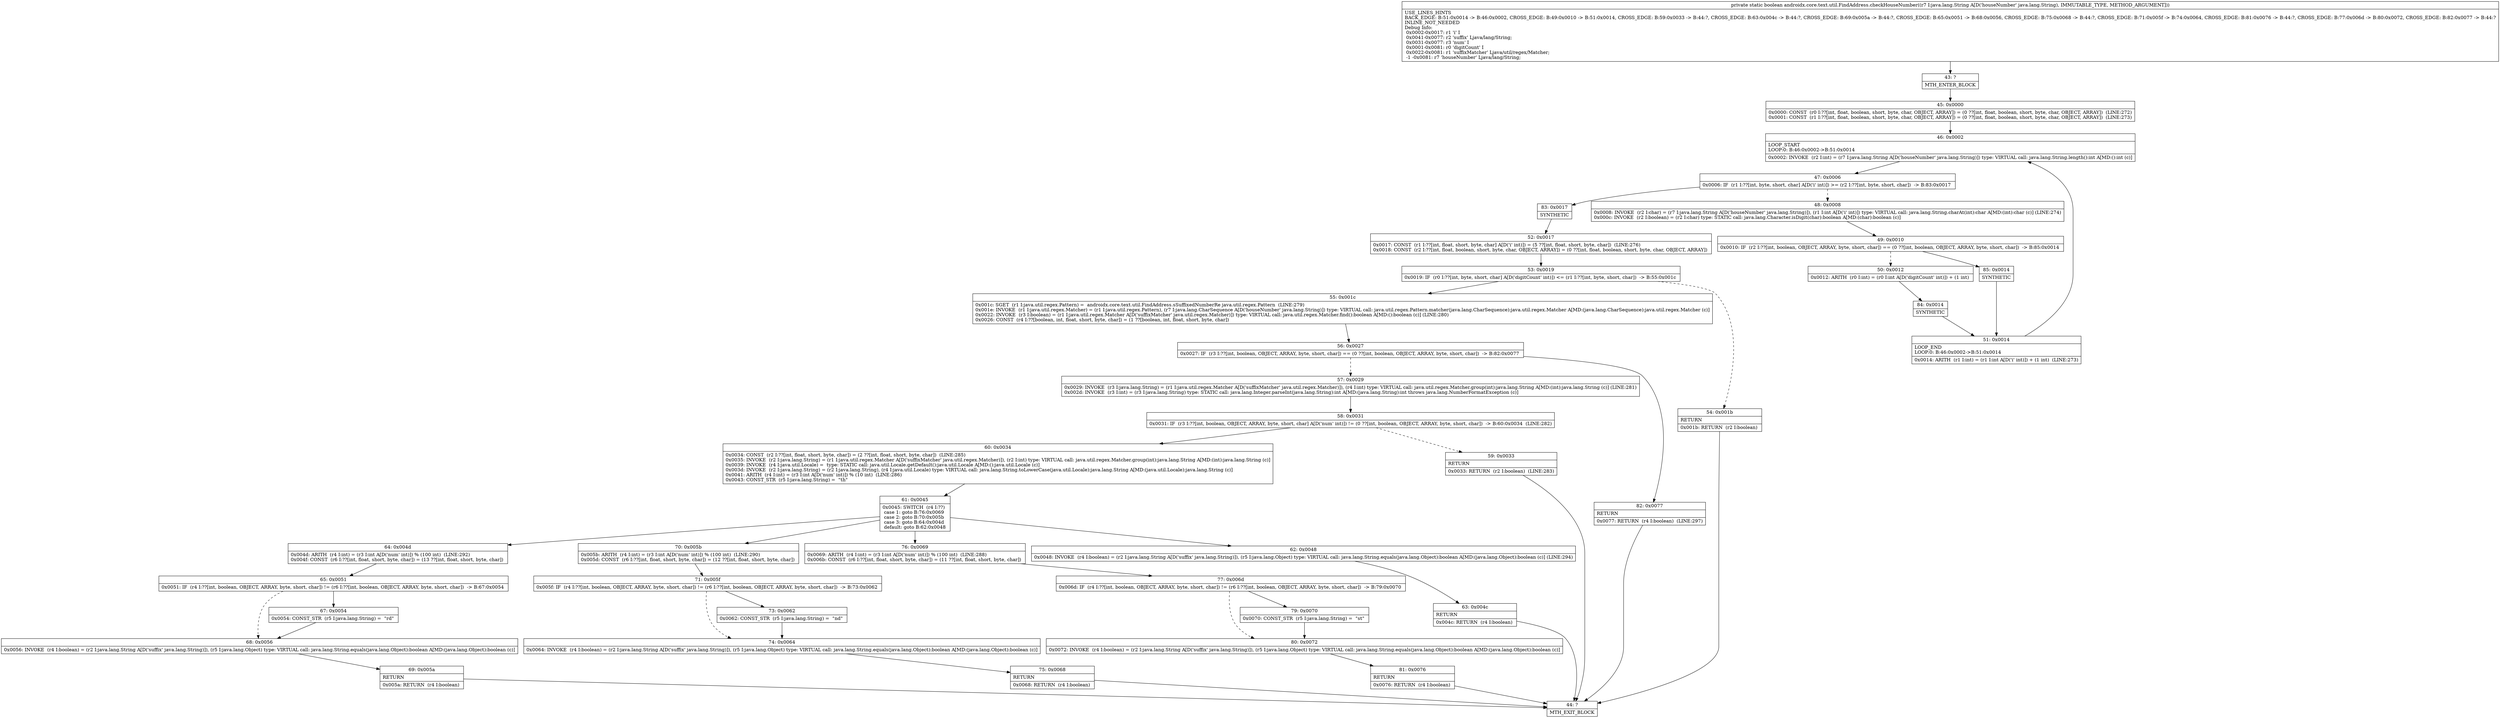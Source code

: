 digraph "CFG forandroidx.core.text.util.FindAddress.checkHouseNumber(Ljava\/lang\/String;)Z" {
Node_43 [shape=record,label="{43\:\ ?|MTH_ENTER_BLOCK\l}"];
Node_45 [shape=record,label="{45\:\ 0x0000|0x0000: CONST  (r0 I:??[int, float, boolean, short, byte, char, OBJECT, ARRAY]) = (0 ??[int, float, boolean, short, byte, char, OBJECT, ARRAY])  (LINE:272)\l0x0001: CONST  (r1 I:??[int, float, boolean, short, byte, char, OBJECT, ARRAY]) = (0 ??[int, float, boolean, short, byte, char, OBJECT, ARRAY])  (LINE:273)\l}"];
Node_46 [shape=record,label="{46\:\ 0x0002|LOOP_START\lLOOP:0: B:46:0x0002\-\>B:51:0x0014\l|0x0002: INVOKE  (r2 I:int) = (r7 I:java.lang.String A[D('houseNumber' java.lang.String)]) type: VIRTUAL call: java.lang.String.length():int A[MD:():int (c)]\l}"];
Node_47 [shape=record,label="{47\:\ 0x0006|0x0006: IF  (r1 I:??[int, byte, short, char] A[D('i' int)]) \>= (r2 I:??[int, byte, short, char])  \-\> B:83:0x0017 \l}"];
Node_48 [shape=record,label="{48\:\ 0x0008|0x0008: INVOKE  (r2 I:char) = (r7 I:java.lang.String A[D('houseNumber' java.lang.String)]), (r1 I:int A[D('i' int)]) type: VIRTUAL call: java.lang.String.charAt(int):char A[MD:(int):char (c)] (LINE:274)\l0x000c: INVOKE  (r2 I:boolean) = (r2 I:char) type: STATIC call: java.lang.Character.isDigit(char):boolean A[MD:(char):boolean (c)]\l}"];
Node_49 [shape=record,label="{49\:\ 0x0010|0x0010: IF  (r2 I:??[int, boolean, OBJECT, ARRAY, byte, short, char]) == (0 ??[int, boolean, OBJECT, ARRAY, byte, short, char])  \-\> B:85:0x0014 \l}"];
Node_50 [shape=record,label="{50\:\ 0x0012|0x0012: ARITH  (r0 I:int) = (r0 I:int A[D('digitCount' int)]) + (1 int) \l}"];
Node_84 [shape=record,label="{84\:\ 0x0014|SYNTHETIC\l}"];
Node_51 [shape=record,label="{51\:\ 0x0014|LOOP_END\lLOOP:0: B:46:0x0002\-\>B:51:0x0014\l|0x0014: ARITH  (r1 I:int) = (r1 I:int A[D('i' int)]) + (1 int)  (LINE:273)\l}"];
Node_85 [shape=record,label="{85\:\ 0x0014|SYNTHETIC\l}"];
Node_83 [shape=record,label="{83\:\ 0x0017|SYNTHETIC\l}"];
Node_52 [shape=record,label="{52\:\ 0x0017|0x0017: CONST  (r1 I:??[int, float, short, byte, char] A[D('i' int)]) = (5 ??[int, float, short, byte, char])  (LINE:276)\l0x0018: CONST  (r2 I:??[int, float, boolean, short, byte, char, OBJECT, ARRAY]) = (0 ??[int, float, boolean, short, byte, char, OBJECT, ARRAY]) \l}"];
Node_53 [shape=record,label="{53\:\ 0x0019|0x0019: IF  (r0 I:??[int, byte, short, char] A[D('digitCount' int)]) \<= (r1 I:??[int, byte, short, char])  \-\> B:55:0x001c \l}"];
Node_54 [shape=record,label="{54\:\ 0x001b|RETURN\l|0x001b: RETURN  (r2 I:boolean) \l}"];
Node_44 [shape=record,label="{44\:\ ?|MTH_EXIT_BLOCK\l}"];
Node_55 [shape=record,label="{55\:\ 0x001c|0x001c: SGET  (r1 I:java.util.regex.Pattern) =  androidx.core.text.util.FindAddress.sSuffixedNumberRe java.util.regex.Pattern  (LINE:279)\l0x001e: INVOKE  (r1 I:java.util.regex.Matcher) = (r1 I:java.util.regex.Pattern), (r7 I:java.lang.CharSequence A[D('houseNumber' java.lang.String)]) type: VIRTUAL call: java.util.regex.Pattern.matcher(java.lang.CharSequence):java.util.regex.Matcher A[MD:(java.lang.CharSequence):java.util.regex.Matcher (c)]\l0x0022: INVOKE  (r3 I:boolean) = (r1 I:java.util.regex.Matcher A[D('suffixMatcher' java.util.regex.Matcher)]) type: VIRTUAL call: java.util.regex.Matcher.find():boolean A[MD:():boolean (c)] (LINE:280)\l0x0026: CONST  (r4 I:??[boolean, int, float, short, byte, char]) = (1 ??[boolean, int, float, short, byte, char]) \l}"];
Node_56 [shape=record,label="{56\:\ 0x0027|0x0027: IF  (r3 I:??[int, boolean, OBJECT, ARRAY, byte, short, char]) == (0 ??[int, boolean, OBJECT, ARRAY, byte, short, char])  \-\> B:82:0x0077 \l}"];
Node_57 [shape=record,label="{57\:\ 0x0029|0x0029: INVOKE  (r3 I:java.lang.String) = (r1 I:java.util.regex.Matcher A[D('suffixMatcher' java.util.regex.Matcher)]), (r4 I:int) type: VIRTUAL call: java.util.regex.Matcher.group(int):java.lang.String A[MD:(int):java.lang.String (c)] (LINE:281)\l0x002d: INVOKE  (r3 I:int) = (r3 I:java.lang.String) type: STATIC call: java.lang.Integer.parseInt(java.lang.String):int A[MD:(java.lang.String):int throws java.lang.NumberFormatException (c)]\l}"];
Node_58 [shape=record,label="{58\:\ 0x0031|0x0031: IF  (r3 I:??[int, boolean, OBJECT, ARRAY, byte, short, char] A[D('num' int)]) != (0 ??[int, boolean, OBJECT, ARRAY, byte, short, char])  \-\> B:60:0x0034  (LINE:282)\l}"];
Node_59 [shape=record,label="{59\:\ 0x0033|RETURN\l|0x0033: RETURN  (r2 I:boolean)  (LINE:283)\l}"];
Node_60 [shape=record,label="{60\:\ 0x0034|0x0034: CONST  (r2 I:??[int, float, short, byte, char]) = (2 ??[int, float, short, byte, char])  (LINE:285)\l0x0035: INVOKE  (r2 I:java.lang.String) = (r1 I:java.util.regex.Matcher A[D('suffixMatcher' java.util.regex.Matcher)]), (r2 I:int) type: VIRTUAL call: java.util.regex.Matcher.group(int):java.lang.String A[MD:(int):java.lang.String (c)]\l0x0039: INVOKE  (r4 I:java.util.Locale) =  type: STATIC call: java.util.Locale.getDefault():java.util.Locale A[MD:():java.util.Locale (c)]\l0x003d: INVOKE  (r2 I:java.lang.String) = (r2 I:java.lang.String), (r4 I:java.util.Locale) type: VIRTUAL call: java.lang.String.toLowerCase(java.util.Locale):java.lang.String A[MD:(java.util.Locale):java.lang.String (c)]\l0x0041: ARITH  (r4 I:int) = (r3 I:int A[D('num' int)]) % (10 int)  (LINE:286)\l0x0043: CONST_STR  (r5 I:java.lang.String) =  \"th\" \l}"];
Node_61 [shape=record,label="{61\:\ 0x0045|0x0045: SWITCH  (r4 I:??)\l case 1: goto B:76:0x0069\l case 2: goto B:70:0x005b\l case 3: goto B:64:0x004d\l default: goto B:62:0x0048 \l}"];
Node_62 [shape=record,label="{62\:\ 0x0048|0x0048: INVOKE  (r4 I:boolean) = (r2 I:java.lang.String A[D('suffix' java.lang.String)]), (r5 I:java.lang.Object) type: VIRTUAL call: java.lang.String.equals(java.lang.Object):boolean A[MD:(java.lang.Object):boolean (c)] (LINE:294)\l}"];
Node_63 [shape=record,label="{63\:\ 0x004c|RETURN\l|0x004c: RETURN  (r4 I:boolean) \l}"];
Node_64 [shape=record,label="{64\:\ 0x004d|0x004d: ARITH  (r4 I:int) = (r3 I:int A[D('num' int)]) % (100 int)  (LINE:292)\l0x004f: CONST  (r6 I:??[int, float, short, byte, char]) = (13 ??[int, float, short, byte, char]) \l}"];
Node_65 [shape=record,label="{65\:\ 0x0051|0x0051: IF  (r4 I:??[int, boolean, OBJECT, ARRAY, byte, short, char]) != (r6 I:??[int, boolean, OBJECT, ARRAY, byte, short, char])  \-\> B:67:0x0054 \l}"];
Node_67 [shape=record,label="{67\:\ 0x0054|0x0054: CONST_STR  (r5 I:java.lang.String) =  \"rd\" \l}"];
Node_68 [shape=record,label="{68\:\ 0x0056|0x0056: INVOKE  (r4 I:boolean) = (r2 I:java.lang.String A[D('suffix' java.lang.String)]), (r5 I:java.lang.Object) type: VIRTUAL call: java.lang.String.equals(java.lang.Object):boolean A[MD:(java.lang.Object):boolean (c)]\l}"];
Node_69 [shape=record,label="{69\:\ 0x005a|RETURN\l|0x005a: RETURN  (r4 I:boolean) \l}"];
Node_70 [shape=record,label="{70\:\ 0x005b|0x005b: ARITH  (r4 I:int) = (r3 I:int A[D('num' int)]) % (100 int)  (LINE:290)\l0x005d: CONST  (r6 I:??[int, float, short, byte, char]) = (12 ??[int, float, short, byte, char]) \l}"];
Node_71 [shape=record,label="{71\:\ 0x005f|0x005f: IF  (r4 I:??[int, boolean, OBJECT, ARRAY, byte, short, char]) != (r6 I:??[int, boolean, OBJECT, ARRAY, byte, short, char])  \-\> B:73:0x0062 \l}"];
Node_73 [shape=record,label="{73\:\ 0x0062|0x0062: CONST_STR  (r5 I:java.lang.String) =  \"nd\" \l}"];
Node_74 [shape=record,label="{74\:\ 0x0064|0x0064: INVOKE  (r4 I:boolean) = (r2 I:java.lang.String A[D('suffix' java.lang.String)]), (r5 I:java.lang.Object) type: VIRTUAL call: java.lang.String.equals(java.lang.Object):boolean A[MD:(java.lang.Object):boolean (c)]\l}"];
Node_75 [shape=record,label="{75\:\ 0x0068|RETURN\l|0x0068: RETURN  (r4 I:boolean) \l}"];
Node_76 [shape=record,label="{76\:\ 0x0069|0x0069: ARITH  (r4 I:int) = (r3 I:int A[D('num' int)]) % (100 int)  (LINE:288)\l0x006b: CONST  (r6 I:??[int, float, short, byte, char]) = (11 ??[int, float, short, byte, char]) \l}"];
Node_77 [shape=record,label="{77\:\ 0x006d|0x006d: IF  (r4 I:??[int, boolean, OBJECT, ARRAY, byte, short, char]) != (r6 I:??[int, boolean, OBJECT, ARRAY, byte, short, char])  \-\> B:79:0x0070 \l}"];
Node_79 [shape=record,label="{79\:\ 0x0070|0x0070: CONST_STR  (r5 I:java.lang.String) =  \"st\" \l}"];
Node_80 [shape=record,label="{80\:\ 0x0072|0x0072: INVOKE  (r4 I:boolean) = (r2 I:java.lang.String A[D('suffix' java.lang.String)]), (r5 I:java.lang.Object) type: VIRTUAL call: java.lang.String.equals(java.lang.Object):boolean A[MD:(java.lang.Object):boolean (c)]\l}"];
Node_81 [shape=record,label="{81\:\ 0x0076|RETURN\l|0x0076: RETURN  (r4 I:boolean) \l}"];
Node_82 [shape=record,label="{82\:\ 0x0077|RETURN\l|0x0077: RETURN  (r4 I:boolean)  (LINE:297)\l}"];
MethodNode[shape=record,label="{private static boolean androidx.core.text.util.FindAddress.checkHouseNumber((r7 I:java.lang.String A[D('houseNumber' java.lang.String), IMMUTABLE_TYPE, METHOD_ARGUMENT]))  | USE_LINES_HINTS\lBACK_EDGE: B:51:0x0014 \-\> B:46:0x0002, CROSS_EDGE: B:49:0x0010 \-\> B:51:0x0014, CROSS_EDGE: B:59:0x0033 \-\> B:44:?, CROSS_EDGE: B:63:0x004c \-\> B:44:?, CROSS_EDGE: B:69:0x005a \-\> B:44:?, CROSS_EDGE: B:65:0x0051 \-\> B:68:0x0056, CROSS_EDGE: B:75:0x0068 \-\> B:44:?, CROSS_EDGE: B:71:0x005f \-\> B:74:0x0064, CROSS_EDGE: B:81:0x0076 \-\> B:44:?, CROSS_EDGE: B:77:0x006d \-\> B:80:0x0072, CROSS_EDGE: B:82:0x0077 \-\> B:44:?\lINLINE_NOT_NEEDED\lDebug Info:\l  0x0002\-0x0017: r1 'i' I\l  0x0041\-0x0077: r2 'suffix' Ljava\/lang\/String;\l  0x0031\-0x0077: r3 'num' I\l  0x0001\-0x0081: r0 'digitCount' I\l  0x0022\-0x0081: r1 'suffixMatcher' Ljava\/util\/regex\/Matcher;\l  \-1 \-0x0081: r7 'houseNumber' Ljava\/lang\/String;\l}"];
MethodNode -> Node_43;Node_43 -> Node_45;
Node_45 -> Node_46;
Node_46 -> Node_47;
Node_47 -> Node_48[style=dashed];
Node_47 -> Node_83;
Node_48 -> Node_49;
Node_49 -> Node_50[style=dashed];
Node_49 -> Node_85;
Node_50 -> Node_84;
Node_84 -> Node_51;
Node_51 -> Node_46;
Node_85 -> Node_51;
Node_83 -> Node_52;
Node_52 -> Node_53;
Node_53 -> Node_54[style=dashed];
Node_53 -> Node_55;
Node_54 -> Node_44;
Node_55 -> Node_56;
Node_56 -> Node_57[style=dashed];
Node_56 -> Node_82;
Node_57 -> Node_58;
Node_58 -> Node_59[style=dashed];
Node_58 -> Node_60;
Node_59 -> Node_44;
Node_60 -> Node_61;
Node_61 -> Node_62;
Node_61 -> Node_64;
Node_61 -> Node_70;
Node_61 -> Node_76;
Node_62 -> Node_63;
Node_63 -> Node_44;
Node_64 -> Node_65;
Node_65 -> Node_67;
Node_65 -> Node_68[style=dashed];
Node_67 -> Node_68;
Node_68 -> Node_69;
Node_69 -> Node_44;
Node_70 -> Node_71;
Node_71 -> Node_73;
Node_71 -> Node_74[style=dashed];
Node_73 -> Node_74;
Node_74 -> Node_75;
Node_75 -> Node_44;
Node_76 -> Node_77;
Node_77 -> Node_79;
Node_77 -> Node_80[style=dashed];
Node_79 -> Node_80;
Node_80 -> Node_81;
Node_81 -> Node_44;
Node_82 -> Node_44;
}

